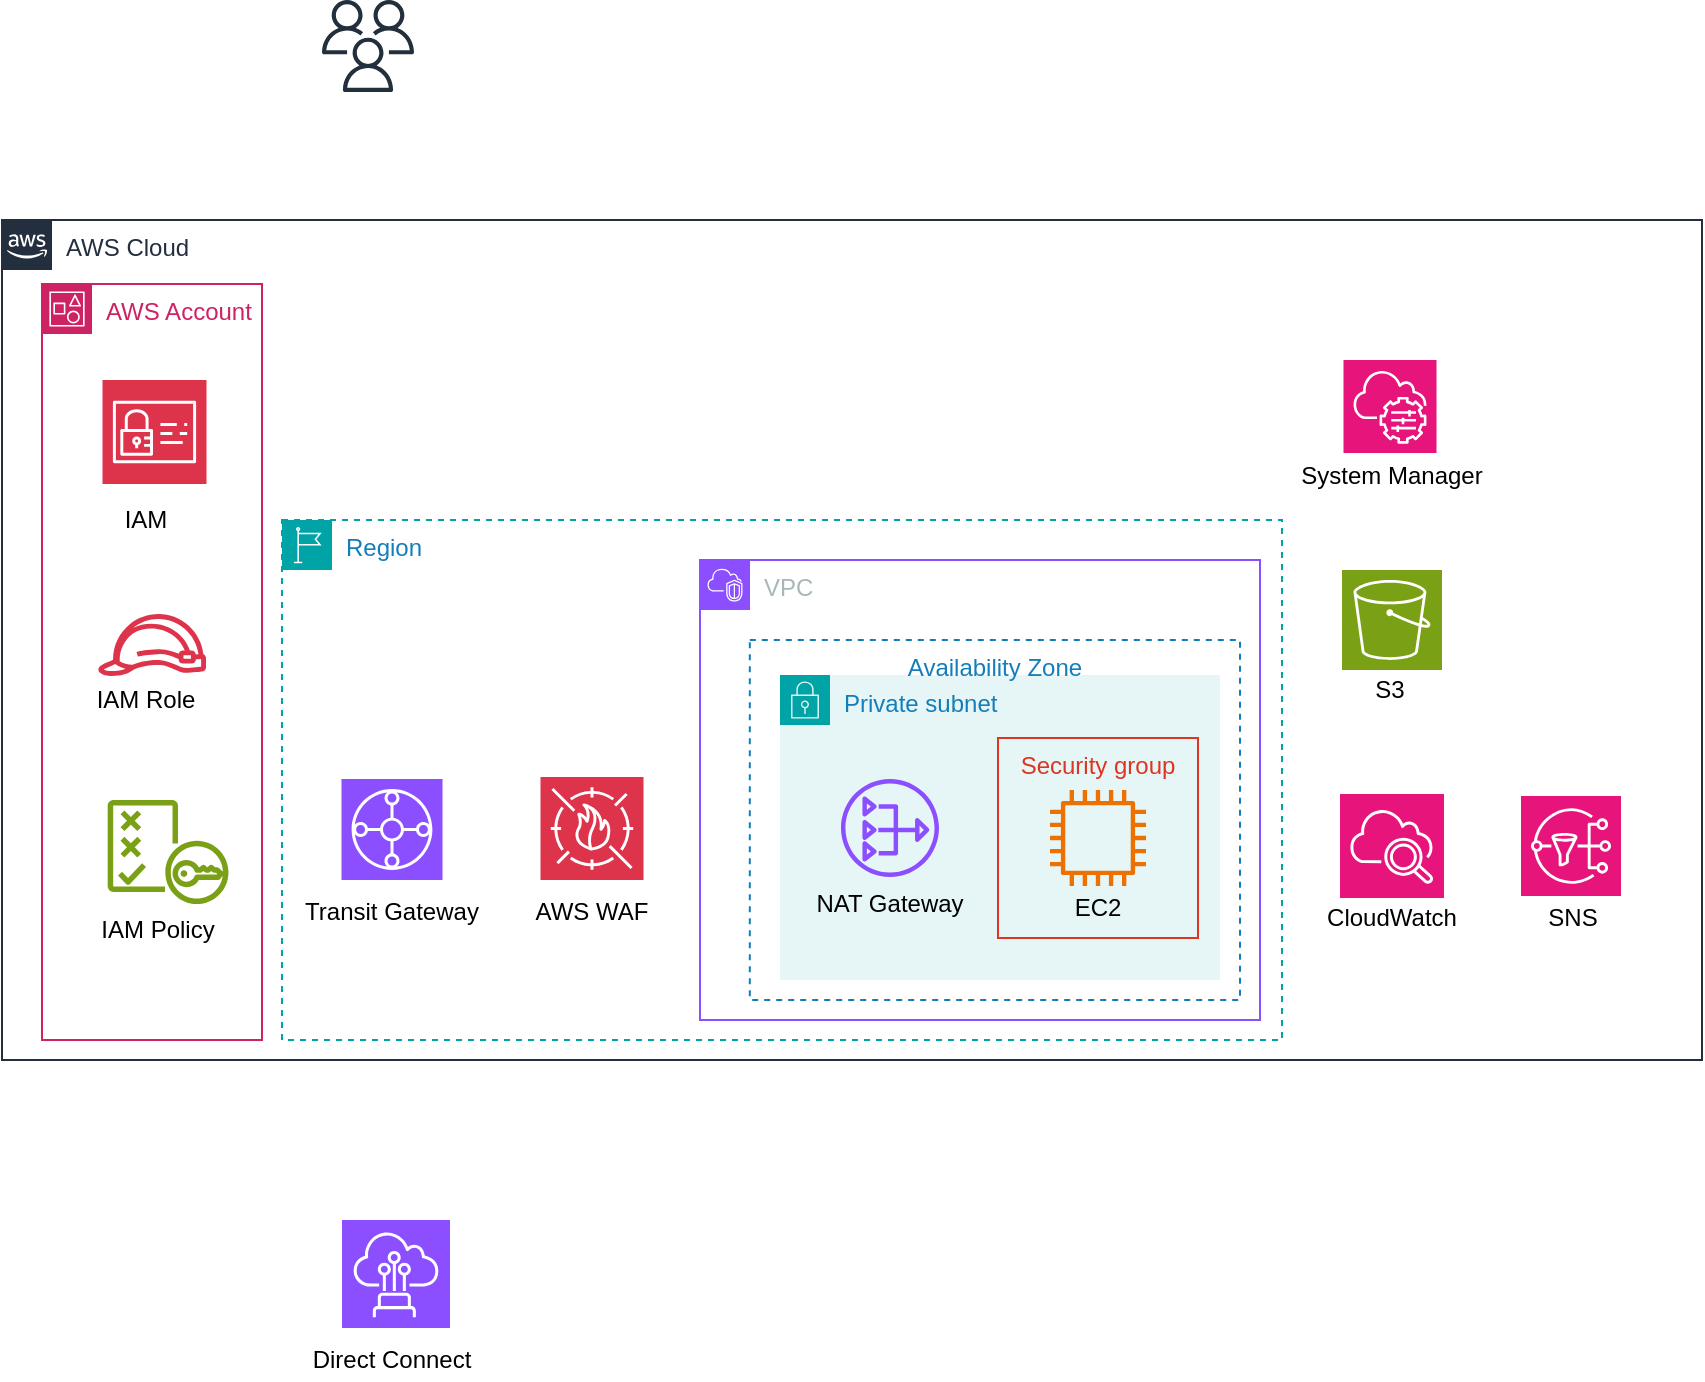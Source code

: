 <mxfile version="26.1.0">
  <diagram id="Ht1M8jgEwFfnCIfOTk4-" name="Page-1">
    <mxGraphModel dx="1028" dy="898" grid="1" gridSize="10" guides="1" tooltips="1" connect="1" arrows="0" fold="1" page="1" pageScale="1" pageWidth="1169" pageHeight="827" math="0" shadow="0">
      <root>
        <mxCell id="0" />
        <mxCell id="1" parent="0" />
        <mxCell id="M5-uGFi3z-6Nw_OpLiqt-7" value="AWS Cloud" style="points=[[0,0],[0.25,0],[0.5,0],[0.75,0],[1,0],[1,0.25],[1,0.5],[1,0.75],[1,1],[0.75,1],[0.5,1],[0.25,1],[0,1],[0,0.75],[0,0.5],[0,0.25]];outlineConnect=0;gradientColor=none;html=1;whiteSpace=wrap;fontSize=12;fontStyle=0;container=1;pointerEvents=0;collapsible=0;recursiveResize=0;shape=mxgraph.aws4.group;grIcon=mxgraph.aws4.group_aws_cloud_alt;strokeColor=#232F3E;fillColor=none;verticalAlign=top;align=left;spacingLeft=30;fontColor=#232F3E;dashed=0;" vertex="1" parent="1">
          <mxGeometry x="80" y="150" width="850" height="420" as="geometry" />
        </mxCell>
        <mxCell id="M5-uGFi3z-6Nw_OpLiqt-25" value="AWS Account" style="points=[[0,0],[0.25,0],[0.5,0],[0.75,0],[1,0],[1,0.25],[1,0.5],[1,0.75],[1,1],[0.75,1],[0.5,1],[0.25,1],[0,1],[0,0.75],[0,0.5],[0,0.25]];outlineConnect=0;gradientColor=none;html=1;whiteSpace=wrap;fontSize=12;fontStyle=0;container=1;pointerEvents=0;collapsible=0;recursiveResize=0;shape=mxgraph.aws4.group;grIcon=mxgraph.aws4.group_account;strokeColor=#CD2264;fillColor=none;verticalAlign=top;align=left;spacingLeft=30;fontColor=#CD2264;dashed=0;" vertex="1" parent="M5-uGFi3z-6Nw_OpLiqt-7">
          <mxGeometry x="20" y="32" width="110" height="378" as="geometry" />
        </mxCell>
        <mxCell id="M5-uGFi3z-6Nw_OpLiqt-18" value="IAM" style="text;html=1;align=center;verticalAlign=middle;whiteSpace=wrap;rounded=0;" vertex="1" parent="M5-uGFi3z-6Nw_OpLiqt-25">
          <mxGeometry x="22.41" y="108" width="60" height="20" as="geometry" />
        </mxCell>
        <mxCell id="M5-uGFi3z-6Nw_OpLiqt-13" value="" style="sketch=0;outlineConnect=0;fontColor=#232F3E;gradientColor=none;fillColor=#DD344C;strokeColor=none;dashed=0;verticalLabelPosition=bottom;verticalAlign=top;align=center;html=1;fontSize=12;fontStyle=0;aspect=fixed;pointerEvents=1;shape=mxgraph.aws4.role;" vertex="1" parent="M5-uGFi3z-6Nw_OpLiqt-25">
          <mxGeometry x="27.59" y="165" width="54.96" height="31" as="geometry" />
        </mxCell>
        <mxCell id="M5-uGFi3z-6Nw_OpLiqt-20" value="IAM Role" style="text;html=1;align=center;verticalAlign=middle;whiteSpace=wrap;rounded=0;" vertex="1" parent="M5-uGFi3z-6Nw_OpLiqt-25">
          <mxGeometry x="22.41" y="198" width="60" height="20" as="geometry" />
        </mxCell>
        <mxCell id="M5-uGFi3z-6Nw_OpLiqt-22" value="IAM Policy" style="text;html=1;align=center;verticalAlign=middle;whiteSpace=wrap;rounded=0;" vertex="1" parent="M5-uGFi3z-6Nw_OpLiqt-25">
          <mxGeometry x="27.59" y="313" width="60" height="20" as="geometry" />
        </mxCell>
        <mxCell id="M5-uGFi3z-6Nw_OpLiqt-41" value="" style="sketch=0;outlineConnect=0;fontColor=#232F3E;gradientColor=none;fillColor=#7AA116;strokeColor=none;dashed=0;verticalLabelPosition=bottom;verticalAlign=top;align=center;html=1;fontSize=12;fontStyle=0;aspect=fixed;pointerEvents=1;shape=mxgraph.aws4.policy;" vertex="1" parent="M5-uGFi3z-6Nw_OpLiqt-25">
          <mxGeometry x="32.77" y="258" width="60.54" height="52" as="geometry" />
        </mxCell>
        <mxCell id="M5-uGFi3z-6Nw_OpLiqt-17" value="" style="sketch=0;points=[[0,0,0],[0.25,0,0],[0.5,0,0],[0.75,0,0],[1,0,0],[0,1,0],[0.25,1,0],[0.5,1,0],[0.75,1,0],[1,1,0],[0,0.25,0],[0,0.5,0],[0,0.75,0],[1,0.25,0],[1,0.5,0],[1,0.75,0]];outlineConnect=0;fontColor=#232F3E;fillColor=#DD344C;strokeColor=#ffffff;dashed=0;verticalLabelPosition=bottom;verticalAlign=top;align=center;html=1;fontSize=12;fontStyle=0;aspect=fixed;shape=mxgraph.aws4.resourceIcon;resIcon=mxgraph.aws4.identity_and_access_management;" vertex="1" parent="M5-uGFi3z-6Nw_OpLiqt-25">
          <mxGeometry x="30.25" y="48" width="52" height="52" as="geometry" />
        </mxCell>
        <mxCell id="M5-uGFi3z-6Nw_OpLiqt-6" value="Region" style="points=[[0,0],[0.25,0],[0.5,0],[0.75,0],[1,0],[1,0.25],[1,0.5],[1,0.75],[1,1],[0.75,1],[0.5,1],[0.25,1],[0,1],[0,0.75],[0,0.5],[0,0.25]];outlineConnect=0;gradientColor=none;html=1;whiteSpace=wrap;fontSize=12;fontStyle=0;container=1;pointerEvents=0;collapsible=0;recursiveResize=0;shape=mxgraph.aws4.group;grIcon=mxgraph.aws4.group_region;strokeColor=#00A4A6;fillColor=none;verticalAlign=top;align=left;spacingLeft=30;fontColor=#147EBA;dashed=1;" vertex="1" parent="M5-uGFi3z-6Nw_OpLiqt-7">
          <mxGeometry x="140" y="150" width="500" height="260" as="geometry" />
        </mxCell>
        <mxCell id="M5-uGFi3z-6Nw_OpLiqt-4" value="Private subnet" style="points=[[0,0],[0.25,0],[0.5,0],[0.75,0],[1,0],[1,0.25],[1,0.5],[1,0.75],[1,1],[0.75,1],[0.5,1],[0.25,1],[0,1],[0,0.75],[0,0.5],[0,0.25]];outlineConnect=0;gradientColor=none;html=1;whiteSpace=wrap;fontSize=12;fontStyle=0;container=1;pointerEvents=0;collapsible=0;recursiveResize=0;shape=mxgraph.aws4.group;grIcon=mxgraph.aws4.group_security_group;grStroke=0;strokeColor=#00A4A6;fillColor=#E6F6F7;verticalAlign=top;align=left;spacingLeft=30;fontColor=#147EBA;dashed=0;" vertex="1" parent="M5-uGFi3z-6Nw_OpLiqt-6">
          <mxGeometry x="249" y="77.5" width="220" height="152.5" as="geometry" />
        </mxCell>
        <mxCell id="M5-uGFi3z-6Nw_OpLiqt-26" value="" style="group" vertex="1" connectable="0" parent="M5-uGFi3z-6Nw_OpLiqt-6">
          <mxGeometry x="363" y="135" width="90" height="74" as="geometry" />
        </mxCell>
        <mxCell id="M5-uGFi3z-6Nw_OpLiqt-1" value="" style="sketch=0;outlineConnect=0;fontColor=#232F3E;gradientColor=none;fillColor=#ED7100;strokeColor=none;dashed=0;verticalLabelPosition=bottom;verticalAlign=top;align=center;html=1;fontSize=12;fontStyle=0;aspect=fixed;pointerEvents=1;shape=mxgraph.aws4.instance2;" vertex="1" parent="M5-uGFi3z-6Nw_OpLiqt-26">
          <mxGeometry x="21" width="48" height="48" as="geometry" />
        </mxCell>
        <mxCell id="M5-uGFi3z-6Nw_OpLiqt-24" value="EC2" style="text;html=1;align=center;verticalAlign=middle;whiteSpace=wrap;rounded=0;" vertex="1" parent="M5-uGFi3z-6Nw_OpLiqt-26">
          <mxGeometry y="49" width="90" height="20" as="geometry" />
        </mxCell>
        <mxCell id="M5-uGFi3z-6Nw_OpLiqt-2" value="Security group" style="fillColor=none;strokeColor=#DD3522;verticalAlign=top;fontStyle=0;fontColor=#DD3522;whiteSpace=wrap;html=1;" vertex="1" parent="M5-uGFi3z-6Nw_OpLiqt-26">
          <mxGeometry x="-5" y="-26" width="100" height="100" as="geometry" />
        </mxCell>
        <mxCell id="M5-uGFi3z-6Nw_OpLiqt-23" value="NAT Gateway" style="text;html=1;align=center;verticalAlign=middle;whiteSpace=wrap;rounded=0;" vertex="1" parent="M5-uGFi3z-6Nw_OpLiqt-6">
          <mxGeometry x="259" y="181.5" width="90" height="20" as="geometry" />
        </mxCell>
        <mxCell id="M5-uGFi3z-6Nw_OpLiqt-9" value="" style="sketch=0;outlineConnect=0;fontColor=#232F3E;gradientColor=none;fillColor=#8C4FFF;strokeColor=none;dashed=0;verticalLabelPosition=bottom;verticalAlign=top;align=center;html=1;fontSize=12;fontStyle=0;aspect=fixed;pointerEvents=1;shape=mxgraph.aws4.nat_gateway;" vertex="1" parent="M5-uGFi3z-6Nw_OpLiqt-6">
          <mxGeometry x="279.5" y="129.5" width="49" height="49" as="geometry" />
        </mxCell>
        <mxCell id="M5-uGFi3z-6Nw_OpLiqt-3" value="VPC" style="points=[[0,0],[0.25,0],[0.5,0],[0.75,0],[1,0],[1,0.25],[1,0.5],[1,0.75],[1,1],[0.75,1],[0.5,1],[0.25,1],[0,1],[0,0.75],[0,0.5],[0,0.25]];outlineConnect=0;gradientColor=none;html=1;whiteSpace=wrap;fontSize=12;fontStyle=0;container=1;pointerEvents=0;collapsible=0;recursiveResize=0;shape=mxgraph.aws4.group;grIcon=mxgraph.aws4.group_vpc2;strokeColor=#8C4FFF;fillColor=none;verticalAlign=top;align=left;spacingLeft=30;fontColor=#AAB7B8;dashed=0;" vertex="1" parent="M5-uGFi3z-6Nw_OpLiqt-6">
          <mxGeometry x="209" y="20" width="280" height="230" as="geometry" />
        </mxCell>
        <mxCell id="M5-uGFi3z-6Nw_OpLiqt-8" value="Availability Zone" style="fillColor=none;strokeColor=#147EBA;dashed=1;verticalAlign=top;fontStyle=0;fontColor=#147EBA;whiteSpace=wrap;html=1;" vertex="1" parent="M5-uGFi3z-6Nw_OpLiqt-3">
          <mxGeometry x="24.91" y="40" width="245.09" height="180" as="geometry" />
        </mxCell>
        <mxCell id="M5-uGFi3z-6Nw_OpLiqt-38" value="" style="sketch=0;points=[[0,0,0],[0.25,0,0],[0.5,0,0],[0.75,0,0],[1,0,0],[0,1,0],[0.25,1,0],[0.5,1,0],[0.75,1,0],[1,1,0],[0,0.25,0],[0,0.5,0],[0,0.75,0],[1,0.25,0],[1,0.5,0],[1,0.75,0]];outlineConnect=0;fontColor=#232F3E;fillColor=#8C4FFF;strokeColor=#ffffff;dashed=0;verticalLabelPosition=bottom;verticalAlign=top;align=center;html=1;fontSize=12;fontStyle=0;aspect=fixed;shape=mxgraph.aws4.resourceIcon;resIcon=mxgraph.aws4.transit_gateway;" vertex="1" parent="M5-uGFi3z-6Nw_OpLiqt-6">
          <mxGeometry x="29.75" y="129.5" width="50.5" height="50.5" as="geometry" />
        </mxCell>
        <mxCell id="M5-uGFi3z-6Nw_OpLiqt-39" value="Transit Gateway" style="text;html=1;align=center;verticalAlign=middle;whiteSpace=wrap;rounded=0;" vertex="1" parent="M5-uGFi3z-6Nw_OpLiqt-6">
          <mxGeometry y="185.5" width="110" height="20" as="geometry" />
        </mxCell>
        <mxCell id="M5-uGFi3z-6Nw_OpLiqt-31" value="" style="sketch=0;points=[[0,0,0],[0.25,0,0],[0.5,0,0],[0.75,0,0],[1,0,0],[0,1,0],[0.25,1,0],[0.5,1,0],[0.75,1,0],[1,1,0],[0,0.25,0],[0,0.5,0],[0,0.75,0],[1,0.25,0],[1,0.5,0],[1,0.75,0]];outlineConnect=0;fontColor=#232F3E;fillColor=#DD344C;strokeColor=#ffffff;dashed=0;verticalLabelPosition=bottom;verticalAlign=top;align=center;html=1;fontSize=12;fontStyle=0;aspect=fixed;shape=mxgraph.aws4.resourceIcon;resIcon=mxgraph.aws4.waf;" vertex="1" parent="M5-uGFi3z-6Nw_OpLiqt-6">
          <mxGeometry x="129.25" y="128.5" width="51.5" height="51.5" as="geometry" />
        </mxCell>
        <mxCell id="M5-uGFi3z-6Nw_OpLiqt-32" value="AWS WAF" style="text;html=1;align=center;verticalAlign=middle;whiteSpace=wrap;rounded=0;" vertex="1" parent="M5-uGFi3z-6Nw_OpLiqt-6">
          <mxGeometry x="110" y="185.5" width="90" height="20" as="geometry" />
        </mxCell>
        <mxCell id="M5-uGFi3z-6Nw_OpLiqt-35" value="" style="sketch=0;points=[[0,0,0],[0.25,0,0],[0.5,0,0],[0.75,0,0],[1,0,0],[0,1,0],[0.25,1,0],[0.5,1,0],[0.75,1,0],[1,1,0],[0,0.25,0],[0,0.5,0],[0,0.75,0],[1,0.25,0],[1,0.5,0],[1,0.75,0]];points=[[0,0,0],[0.25,0,0],[0.5,0,0],[0.75,0,0],[1,0,0],[0,1,0],[0.25,1,0],[0.5,1,0],[0.75,1,0],[1,1,0],[0,0.25,0],[0,0.5,0],[0,0.75,0],[1,0.25,0],[1,0.5,0],[1,0.75,0]];outlineConnect=0;fontColor=#232F3E;fillColor=#E7157B;strokeColor=#ffffff;dashed=0;verticalLabelPosition=bottom;verticalAlign=top;align=center;html=1;fontSize=12;fontStyle=0;aspect=fixed;shape=mxgraph.aws4.resourceIcon;resIcon=mxgraph.aws4.systems_manager;" vertex="1" parent="M5-uGFi3z-6Nw_OpLiqt-7">
          <mxGeometry x="670.75" y="70" width="46.5" height="46.5" as="geometry" />
        </mxCell>
        <mxCell id="M5-uGFi3z-6Nw_OpLiqt-36" value="System Manager" style="text;html=1;align=center;verticalAlign=middle;whiteSpace=wrap;rounded=0;" vertex="1" parent="M5-uGFi3z-6Nw_OpLiqt-7">
          <mxGeometry x="640" y="118" width="110" height="20" as="geometry" />
        </mxCell>
        <mxCell id="M5-uGFi3z-6Nw_OpLiqt-34" value="S3" style="text;html=1;align=center;verticalAlign=middle;whiteSpace=wrap;rounded=0;" vertex="1" parent="M5-uGFi3z-6Nw_OpLiqt-7">
          <mxGeometry x="649" y="225" width="90" height="20" as="geometry" />
        </mxCell>
        <mxCell id="M5-uGFi3z-6Nw_OpLiqt-27" value="" style="sketch=0;points=[[0,0,0],[0.25,0,0],[0.5,0,0],[0.75,0,0],[1,0,0],[0,1,0],[0.25,1,0],[0.5,1,0],[0.75,1,0],[1,1,0],[0,0.25,0],[0,0.5,0],[0,0.75,0],[1,0.25,0],[1,0.5,0],[1,0.75,0]];points=[[0,0,0],[0.25,0,0],[0.5,0,0],[0.75,0,0],[1,0,0],[0,1,0],[0.25,1,0],[0.5,1,0],[0.75,1,0],[1,1,0],[0,0.25,0],[0,0.5,0],[0,0.75,0],[1,0.25,0],[1,0.5,0],[1,0.75,0]];outlineConnect=0;fontColor=#232F3E;fillColor=#E7157B;strokeColor=#ffffff;dashed=0;verticalLabelPosition=bottom;verticalAlign=top;align=center;html=1;fontSize=12;fontStyle=0;aspect=fixed;shape=mxgraph.aws4.resourceIcon;resIcon=mxgraph.aws4.cloudwatch_2;" vertex="1" parent="M5-uGFi3z-6Nw_OpLiqt-7">
          <mxGeometry x="669" y="287" width="52" height="52" as="geometry" />
        </mxCell>
        <mxCell id="M5-uGFi3z-6Nw_OpLiqt-28" value="CloudWatch" style="text;html=1;align=center;verticalAlign=middle;whiteSpace=wrap;rounded=0;" vertex="1" parent="M5-uGFi3z-6Nw_OpLiqt-7">
          <mxGeometry x="650" y="339" width="90" height="20" as="geometry" />
        </mxCell>
        <mxCell id="M5-uGFi3z-6Nw_OpLiqt-29" value="" style="sketch=0;points=[[0,0,0],[0.25,0,0],[0.5,0,0],[0.75,0,0],[1,0,0],[0,1,0],[0.25,1,0],[0.5,1,0],[0.75,1,0],[1,1,0],[0,0.25,0],[0,0.5,0],[0,0.75,0],[1,0.25,0],[1,0.5,0],[1,0.75,0]];outlineConnect=0;fontColor=#232F3E;fillColor=#E7157B;strokeColor=#ffffff;dashed=0;verticalLabelPosition=bottom;verticalAlign=top;align=center;html=1;fontSize=12;fontStyle=0;aspect=fixed;shape=mxgraph.aws4.resourceIcon;resIcon=mxgraph.aws4.sns;" vertex="1" parent="M5-uGFi3z-6Nw_OpLiqt-7">
          <mxGeometry x="759.5" y="288" width="50" height="50" as="geometry" />
        </mxCell>
        <mxCell id="M5-uGFi3z-6Nw_OpLiqt-30" value="SNS" style="text;html=1;align=center;verticalAlign=middle;whiteSpace=wrap;rounded=0;" vertex="1" parent="M5-uGFi3z-6Nw_OpLiqt-7">
          <mxGeometry x="760.5" y="339" width="49" height="20" as="geometry" />
        </mxCell>
        <mxCell id="M5-uGFi3z-6Nw_OpLiqt-33" value="" style="sketch=0;points=[[0,0,0],[0.25,0,0],[0.5,0,0],[0.75,0,0],[1,0,0],[0,1,0],[0.25,1,0],[0.5,1,0],[0.75,1,0],[1,1,0],[0,0.25,0],[0,0.5,0],[0,0.75,0],[1,0.25,0],[1,0.5,0],[1,0.75,0]];outlineConnect=0;fontColor=#232F3E;fillColor=#7AA116;strokeColor=#ffffff;dashed=0;verticalLabelPosition=bottom;verticalAlign=top;align=center;html=1;fontSize=12;fontStyle=0;aspect=fixed;shape=mxgraph.aws4.resourceIcon;resIcon=mxgraph.aws4.s3;" vertex="1" parent="M5-uGFi3z-6Nw_OpLiqt-7">
          <mxGeometry x="670" y="175" width="50" height="50" as="geometry" />
        </mxCell>
        <mxCell id="M5-uGFi3z-6Nw_OpLiqt-15" value="" style="sketch=0;outlineConnect=0;fontColor=#232F3E;gradientColor=none;fillColor=#232F3D;strokeColor=none;dashed=0;verticalLabelPosition=bottom;verticalAlign=top;align=center;html=1;fontSize=12;fontStyle=0;aspect=fixed;pointerEvents=1;shape=mxgraph.aws4.users;" vertex="1" parent="1">
          <mxGeometry x="240" y="40" width="46" height="46" as="geometry" />
        </mxCell>
        <mxCell id="M5-uGFi3z-6Nw_OpLiqt-37" value="" style="sketch=0;points=[[0,0,0],[0.25,0,0],[0.5,0,0],[0.75,0,0],[1,0,0],[0,1,0],[0.25,1,0],[0.5,1,0],[0.75,1,0],[1,1,0],[0,0.25,0],[0,0.5,0],[0,0.75,0],[1,0.25,0],[1,0.5,0],[1,0.75,0]];outlineConnect=0;fontColor=#232F3E;fillColor=#8C4FFF;strokeColor=#ffffff;dashed=0;verticalLabelPosition=bottom;verticalAlign=top;align=center;html=1;fontSize=12;fontStyle=0;aspect=fixed;shape=mxgraph.aws4.resourceIcon;resIcon=mxgraph.aws4.direct_connect;" vertex="1" parent="1">
          <mxGeometry x="250" y="650" width="54" height="54" as="geometry" />
        </mxCell>
        <mxCell id="M5-uGFi3z-6Nw_OpLiqt-40" value="Direct Connect" style="text;html=1;align=center;verticalAlign=middle;whiteSpace=wrap;rounded=0;" vertex="1" parent="1">
          <mxGeometry x="220" y="710" width="110" height="20" as="geometry" />
        </mxCell>
      </root>
    </mxGraphModel>
  </diagram>
</mxfile>
